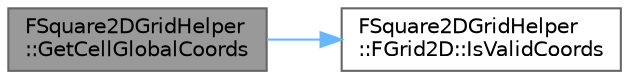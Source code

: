 digraph "FSquare2DGridHelper::GetCellGlobalCoords"
{
 // INTERACTIVE_SVG=YES
 // LATEX_PDF_SIZE
  bgcolor="transparent";
  edge [fontname=Helvetica,fontsize=10,labelfontname=Helvetica,labelfontsize=10];
  node [fontname=Helvetica,fontsize=10,shape=box,height=0.2,width=0.4];
  rankdir="LR";
  Node1 [id="Node000001",label="FSquare2DGridHelper\l::GetCellGlobalCoords",height=0.2,width=0.4,color="gray40", fillcolor="grey60", style="filled", fontcolor="black",tooltip="Returns the cell global coordinates."];
  Node1 -> Node2 [id="edge1_Node000001_Node000002",color="steelblue1",style="solid",tooltip=" "];
  Node2 [id="Node000002",label="FSquare2DGridHelper\l::FGrid2D::IsValidCoords",height=0.2,width=0.4,color="grey40", fillcolor="white", style="filled",URL="$de/d59/structFSquare2DGridHelper_1_1FGrid2D.html#ae1814a4e9c0bc2d02fdc0c30d7eda172",tooltip="Validate that the coordinates fit the grid size."];
}
